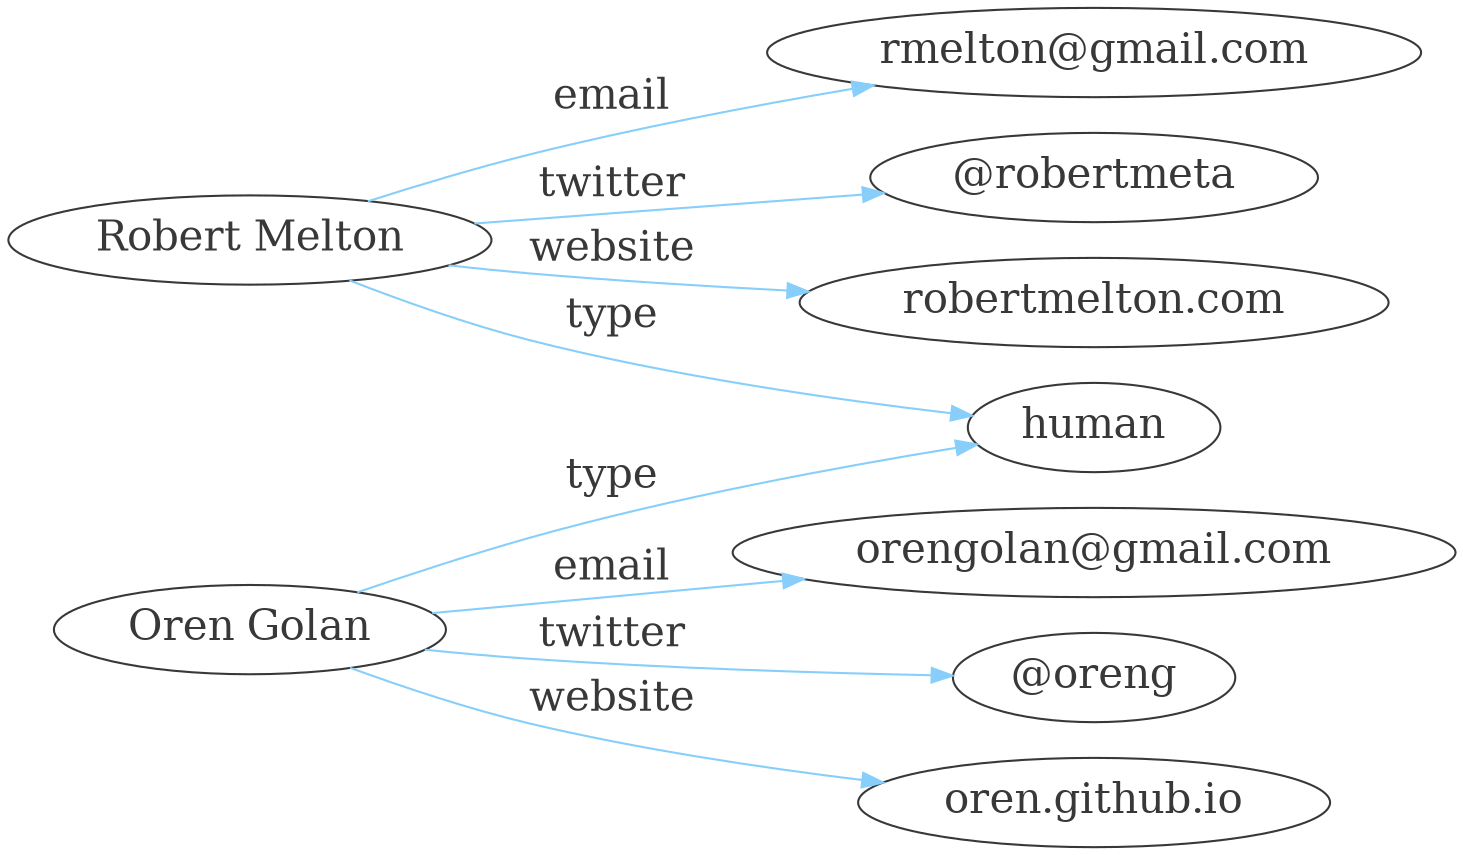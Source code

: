 digraph {
  graph [
   rankdir=LR
  ];
  node [
    style = "", fontsize = "20", fontcolor="grey22", color = "grey22", penwidth="1.0"
  ]
  edge [
    color="lightskyblue", fontcolor="grey22", penwidth="1.0", fontsize="20"
  ]

  robert [label="Robert Melton"]
  "robert" -> "human"[label="type"]
  "robert" -> "rmelton@gmail.com"[label="email"]
  "robert" -> "@robertmeta"[label="twitter"]
  "robert" -> "robertmelton.com"[label="website"]

  oren [label="Oren Golan"]
  "oren" -> "human"[label="type"]
  "oren" -> "orengolan@gmail.com"[label="email"]
  "oren" -> "@oreng"[label="twitter"]
  "oren" -> "oren.github.io"[label="website"]
}

/* sudo apt-get install graphviz */
/* dot -Tpng input.dot > about-us.png */

